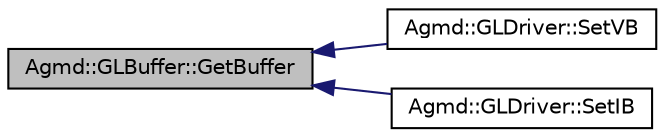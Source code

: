 digraph "Agmd::GLBuffer::GetBuffer"
{
  edge [fontname="Helvetica",fontsize="10",labelfontname="Helvetica",labelfontsize="10"];
  node [fontname="Helvetica",fontsize="10",shape=record];
  rankdir="LR";
  Node1 [label="Agmd::GLBuffer::GetBuffer",height=0.2,width=0.4,color="black", fillcolor="grey75", style="filled" fontcolor="black"];
  Node1 -> Node2 [dir="back",color="midnightblue",fontsize="10",style="solid",fontname="Helvetica"];
  Node2 [label="Agmd::GLDriver::SetVB",height=0.2,width=0.4,color="black", fillcolor="white", style="filled",URL="$class_agmd_1_1_g_l_driver.html#a8a5b85d5128c13de54ffad58c3e54c7b"];
  Node1 -> Node3 [dir="back",color="midnightblue",fontsize="10",style="solid",fontname="Helvetica"];
  Node3 [label="Agmd::GLDriver::SetIB",height=0.2,width=0.4,color="black", fillcolor="white", style="filled",URL="$class_agmd_1_1_g_l_driver.html#abe6eae14930800c02a9ba02b9a50ba0f"];
}
